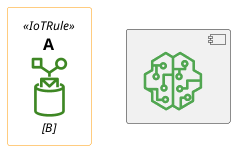 @startuml


!include<awslib/AWSCommon.puml>
!include<awslib/InternetOfThings/IoTRule.puml>
!include<awslib/Robotics/RoboMaker.puml>
!include<awslib/MachineLearning/SageMakerModel.puml>

IoTRule(a, "A", "B")

component "<color:green><$SageMakerModel></color>" as myMLModel

@enduml